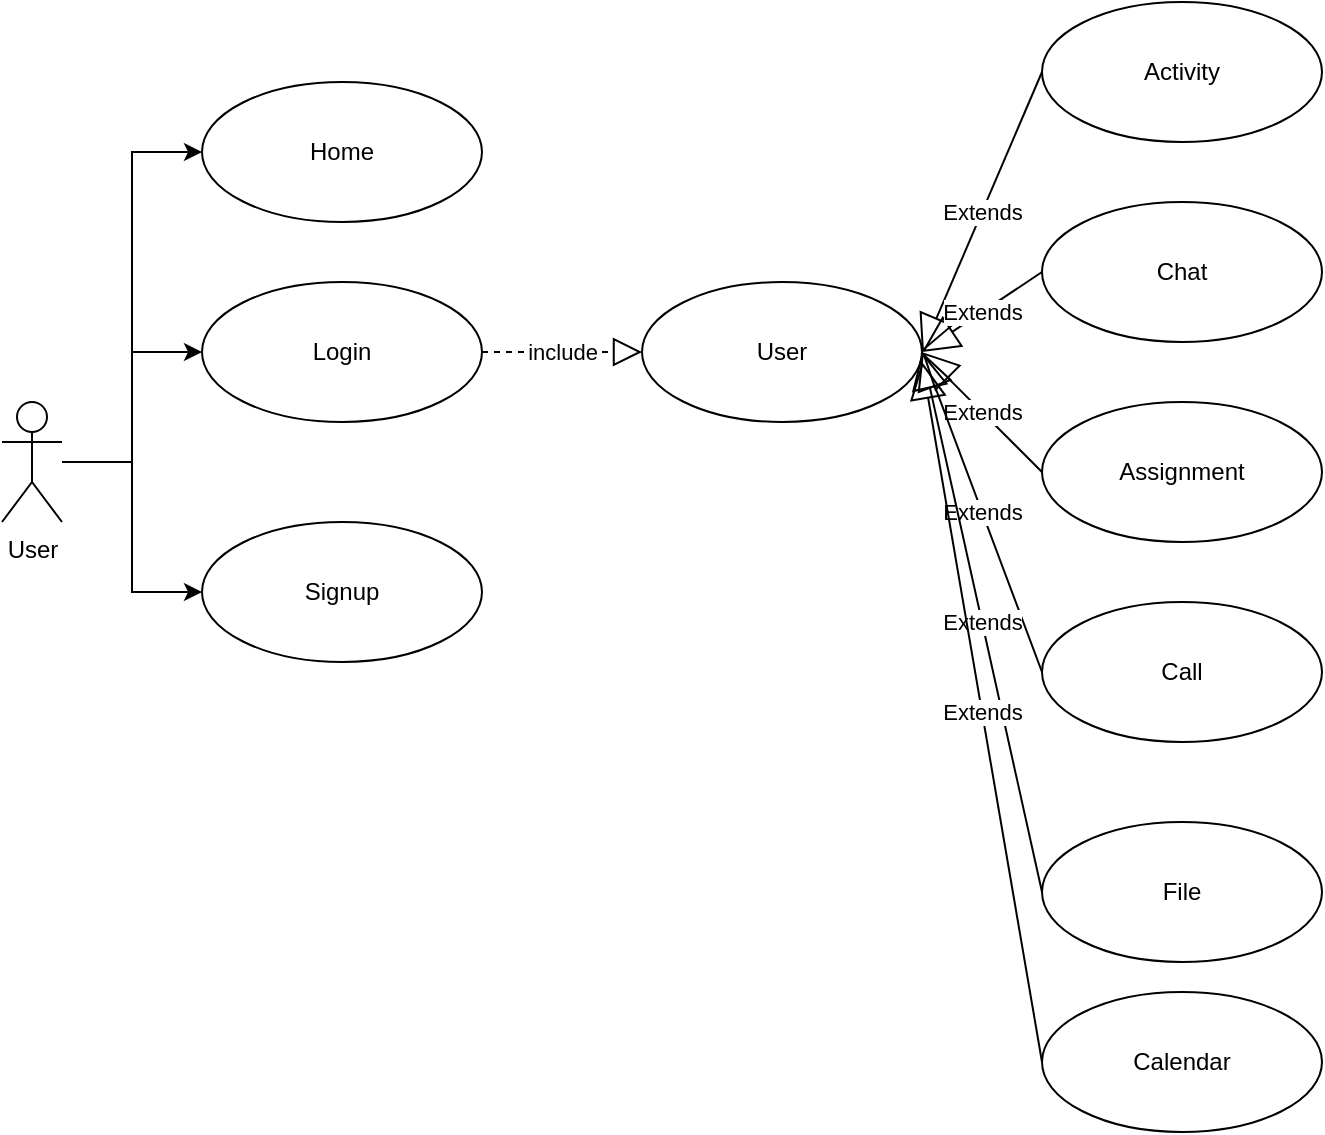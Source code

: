 <mxfile version="13.0.3" type="device"><diagram id="sWVSDdNE4YEGTIynF0HG" name="Page-1"><mxGraphModel dx="852" dy="494" grid="1" gridSize="10" guides="1" tooltips="1" connect="1" arrows="1" fold="1" page="1" pageScale="1" pageWidth="850" pageHeight="1100" math="0" shadow="0"><root><mxCell id="0"/><mxCell id="1" parent="0"/><mxCell id="b7sjPFu-rICQuMl-ftF6-6" style="edgeStyle=orthogonalEdgeStyle;rounded=0;orthogonalLoop=1;jettySize=auto;html=1;entryX=0;entryY=0.5;entryDx=0;entryDy=0;" edge="1" parent="1" source="b7sjPFu-rICQuMl-ftF6-2" target="b7sjPFu-rICQuMl-ftF6-3"><mxGeometry relative="1" as="geometry"/></mxCell><mxCell id="b7sjPFu-rICQuMl-ftF6-7" style="edgeStyle=orthogonalEdgeStyle;rounded=0;orthogonalLoop=1;jettySize=auto;html=1;entryX=0;entryY=0.5;entryDx=0;entryDy=0;" edge="1" parent="1" source="b7sjPFu-rICQuMl-ftF6-2" target="b7sjPFu-rICQuMl-ftF6-4"><mxGeometry relative="1" as="geometry"/></mxCell><mxCell id="b7sjPFu-rICQuMl-ftF6-8" style="edgeStyle=orthogonalEdgeStyle;rounded=0;orthogonalLoop=1;jettySize=auto;html=1;entryX=0;entryY=0.5;entryDx=0;entryDy=0;" edge="1" parent="1" source="b7sjPFu-rICQuMl-ftF6-2" target="b7sjPFu-rICQuMl-ftF6-5"><mxGeometry relative="1" as="geometry"/></mxCell><mxCell id="b7sjPFu-rICQuMl-ftF6-2" value="User" style="shape=umlActor;verticalLabelPosition=bottom;labelBackgroundColor=#ffffff;verticalAlign=top;html=1;outlineConnect=0;" vertex="1" parent="1"><mxGeometry x="50" y="220" width="30" height="60" as="geometry"/></mxCell><mxCell id="b7sjPFu-rICQuMl-ftF6-3" value="Home" style="ellipse;whiteSpace=wrap;html=1;" vertex="1" parent="1"><mxGeometry x="150" y="60" width="140" height="70" as="geometry"/></mxCell><mxCell id="b7sjPFu-rICQuMl-ftF6-4" value="Login" style="ellipse;whiteSpace=wrap;html=1;" vertex="1" parent="1"><mxGeometry x="150" y="160" width="140" height="70" as="geometry"/></mxCell><mxCell id="b7sjPFu-rICQuMl-ftF6-5" value="Signup" style="ellipse;whiteSpace=wrap;html=1;" vertex="1" parent="1"><mxGeometry x="150" y="280" width="140" height="70" as="geometry"/></mxCell><mxCell id="b7sjPFu-rICQuMl-ftF6-12" value="User" style="ellipse;whiteSpace=wrap;html=1;" vertex="1" parent="1"><mxGeometry x="370" y="160" width="140" height="70" as="geometry"/></mxCell><mxCell id="b7sjPFu-rICQuMl-ftF6-13" value="include" style="endArrow=block;dashed=1;endFill=0;endSize=12;html=1;exitX=1;exitY=0.5;exitDx=0;exitDy=0;entryX=0;entryY=0.5;entryDx=0;entryDy=0;" edge="1" parent="1" source="b7sjPFu-rICQuMl-ftF6-4" target="b7sjPFu-rICQuMl-ftF6-12"><mxGeometry width="160" relative="1" as="geometry"><mxPoint x="340" y="260" as="sourcePoint"/><mxPoint x="500" y="260" as="targetPoint"/></mxGeometry></mxCell><mxCell id="b7sjPFu-rICQuMl-ftF6-14" value="Activity" style="ellipse;whiteSpace=wrap;html=1;" vertex="1" parent="1"><mxGeometry x="570" y="20" width="140" height="70" as="geometry"/></mxCell><mxCell id="b7sjPFu-rICQuMl-ftF6-15" value="Chat" style="ellipse;whiteSpace=wrap;html=1;" vertex="1" parent="1"><mxGeometry x="570" y="120" width="140" height="70" as="geometry"/></mxCell><mxCell id="b7sjPFu-rICQuMl-ftF6-16" value="Assignment" style="ellipse;whiteSpace=wrap;html=1;" vertex="1" parent="1"><mxGeometry x="570" y="220" width="140" height="70" as="geometry"/></mxCell><mxCell id="b7sjPFu-rICQuMl-ftF6-17" value="Call" style="ellipse;whiteSpace=wrap;html=1;" vertex="1" parent="1"><mxGeometry x="570" y="320" width="140" height="70" as="geometry"/></mxCell><mxCell id="b7sjPFu-rICQuMl-ftF6-18" value="File" style="ellipse;whiteSpace=wrap;html=1;" vertex="1" parent="1"><mxGeometry x="570" y="430" width="140" height="70" as="geometry"/></mxCell><mxCell id="b7sjPFu-rICQuMl-ftF6-19" value="Calendar" style="ellipse;whiteSpace=wrap;html=1;" vertex="1" parent="1"><mxGeometry x="570" y="515" width="140" height="70" as="geometry"/></mxCell><mxCell id="b7sjPFu-rICQuMl-ftF6-20" value="Extends" style="endArrow=block;endSize=16;endFill=0;html=1;exitX=0;exitY=0.5;exitDx=0;exitDy=0;entryX=1;entryY=0.5;entryDx=0;entryDy=0;" edge="1" parent="1" source="b7sjPFu-rICQuMl-ftF6-14" target="b7sjPFu-rICQuMl-ftF6-12"><mxGeometry width="160" relative="1" as="geometry"><mxPoint x="340" y="280" as="sourcePoint"/><mxPoint x="500" y="280" as="targetPoint"/></mxGeometry></mxCell><mxCell id="b7sjPFu-rICQuMl-ftF6-21" value="Extends" style="endArrow=block;endSize=16;endFill=0;html=1;exitX=0;exitY=0.5;exitDx=0;exitDy=0;entryX=1;entryY=0.5;entryDx=0;entryDy=0;" edge="1" parent="1" source="b7sjPFu-rICQuMl-ftF6-15" target="b7sjPFu-rICQuMl-ftF6-12"><mxGeometry width="160" relative="1" as="geometry"><mxPoint x="340" y="280" as="sourcePoint"/><mxPoint x="500" y="280" as="targetPoint"/></mxGeometry></mxCell><mxCell id="b7sjPFu-rICQuMl-ftF6-22" value="Extends" style="endArrow=block;endSize=16;endFill=0;html=1;exitX=0;exitY=0.5;exitDx=0;exitDy=0;entryX=1;entryY=0.5;entryDx=0;entryDy=0;" edge="1" parent="1" source="b7sjPFu-rICQuMl-ftF6-16" target="b7sjPFu-rICQuMl-ftF6-12"><mxGeometry width="160" relative="1" as="geometry"><mxPoint x="340" y="280" as="sourcePoint"/><mxPoint x="500" y="280" as="targetPoint"/></mxGeometry></mxCell><mxCell id="b7sjPFu-rICQuMl-ftF6-23" value="Extends" style="endArrow=block;endSize=16;endFill=0;html=1;exitX=0;exitY=0.5;exitDx=0;exitDy=0;entryX=1;entryY=0.5;entryDx=0;entryDy=0;" edge="1" parent="1" source="b7sjPFu-rICQuMl-ftF6-17" target="b7sjPFu-rICQuMl-ftF6-12"><mxGeometry width="160" relative="1" as="geometry"><mxPoint x="340" y="280" as="sourcePoint"/><mxPoint x="500" y="280" as="targetPoint"/></mxGeometry></mxCell><mxCell id="b7sjPFu-rICQuMl-ftF6-24" value="Extends" style="endArrow=block;endSize=16;endFill=0;html=1;exitX=0;exitY=0.5;exitDx=0;exitDy=0;entryX=1;entryY=0.5;entryDx=0;entryDy=0;" edge="1" parent="1" source="b7sjPFu-rICQuMl-ftF6-18" target="b7sjPFu-rICQuMl-ftF6-12"><mxGeometry width="160" relative="1" as="geometry"><mxPoint x="340" y="280" as="sourcePoint"/><mxPoint x="500" y="280" as="targetPoint"/></mxGeometry></mxCell><mxCell id="b7sjPFu-rICQuMl-ftF6-25" value="Extends" style="endArrow=block;endSize=16;endFill=0;html=1;exitX=0;exitY=0.5;exitDx=0;exitDy=0;" edge="1" parent="1" source="b7sjPFu-rICQuMl-ftF6-19"><mxGeometry width="160" relative="1" as="geometry"><mxPoint x="340" y="430" as="sourcePoint"/><mxPoint x="510" y="200" as="targetPoint"/></mxGeometry></mxCell></root></mxGraphModel></diagram></mxfile>